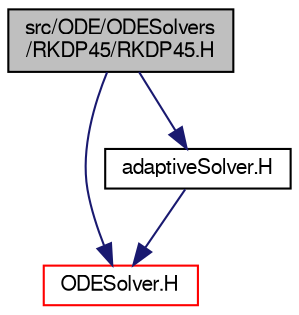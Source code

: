 digraph "src/ODE/ODESolvers/RKDP45/RKDP45.H"
{
  bgcolor="transparent";
  edge [fontname="FreeSans",fontsize="10",labelfontname="FreeSans",labelfontsize="10"];
  node [fontname="FreeSans",fontsize="10",shape=record];
  Node0 [label="src/ODE/ODESolvers\l/RKDP45/RKDP45.H",height=0.2,width=0.4,color="black", fillcolor="grey75", style="filled", fontcolor="black"];
  Node0 -> Node1 [color="midnightblue",fontsize="10",style="solid",fontname="FreeSans"];
  Node1 [label="ODESolver.H",height=0.2,width=0.4,color="red",URL="$a08288.html"];
  Node0 -> Node94 [color="midnightblue",fontsize="10",style="solid",fontname="FreeSans"];
  Node94 [label="adaptiveSolver.H",height=0.2,width=0.4,color="black",URL="$a08276.html"];
  Node94 -> Node1 [color="midnightblue",fontsize="10",style="solid",fontname="FreeSans"];
}
